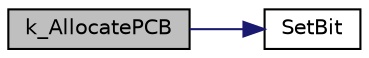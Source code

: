 digraph "k_AllocatePCB"
{
 // LATEX_PDF_SIZE
  edge [fontname="Helvetica",fontsize="10",labelfontname="Helvetica",labelfontsize="10"];
  node [fontname="Helvetica",fontsize="10",shape=record];
  rankdir="LR";
  Node1 [label="k_AllocatePCB",height=0.2,width=0.4,color="black", fillcolor="grey75", style="filled", fontcolor="black",tooltip="Allocates a new PCB."];
  Node1 -> Node2 [color="midnightblue",fontsize="10",style="solid",fontname="Helvetica"];
  Node2 [label="SetBit",height=0.2,width=0.4,color="black", fillcolor="white", style="filled",URL="$bitmap_8c.html#ae4c722d65f629e093f97656cf1beb049",tooltip="Sets a specific bit in a bitmap."];
}
